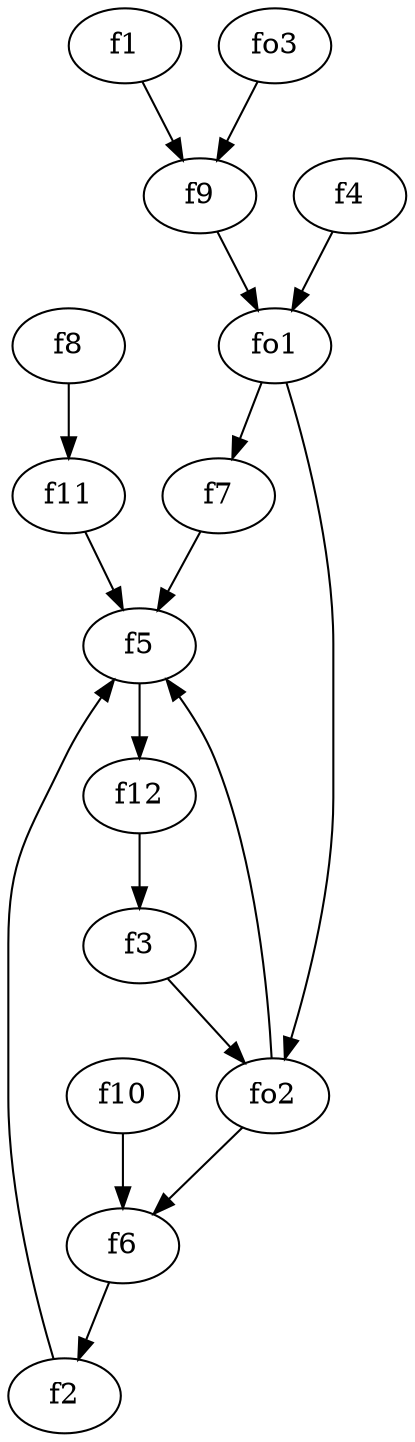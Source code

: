 strict digraph  {
f1;
f2;
f3;
f4;
f5;
f6;
f7;
f8;
f9;
f10;
f11;
f12;
fo1;
fo2;
fo3;
f1 -> f9  [weight=2];
f2 -> f5  [weight=2];
f3 -> fo2  [weight=2];
f4 -> fo1  [weight=2];
f5 -> f12  [weight=2];
f6 -> f2  [weight=2];
f7 -> f5  [weight=2];
f8 -> f11  [weight=2];
f9 -> fo1  [weight=2];
f10 -> f6  [weight=2];
f11 -> f5  [weight=2];
f12 -> f3  [weight=2];
fo1 -> fo2  [weight=2];
fo1 -> f7  [weight=2];
fo2 -> f5  [weight=2];
fo2 -> f6  [weight=2];
fo3 -> f9  [weight=2];
}
